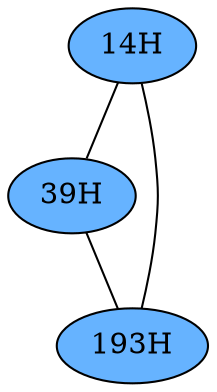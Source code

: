 // The Round Table
graph {
	"14H" [fillcolor="#66B3FF" style=radial]
	"39H" [fillcolor="#66B3FF" style=radial]
	"14H" -- "39H" [penwidth=1]
	"14H" [fillcolor="#66B3FF" style=radial]
	"193H" [fillcolor="#66B3FF" style=radial]
	"14H" -- "193H" [penwidth=1]
	"39H" [fillcolor="#66B3FF" style=radial]
	"193H" [fillcolor="#66B3FF" style=radial]
	"39H" -- "193H" [penwidth=1]
}

